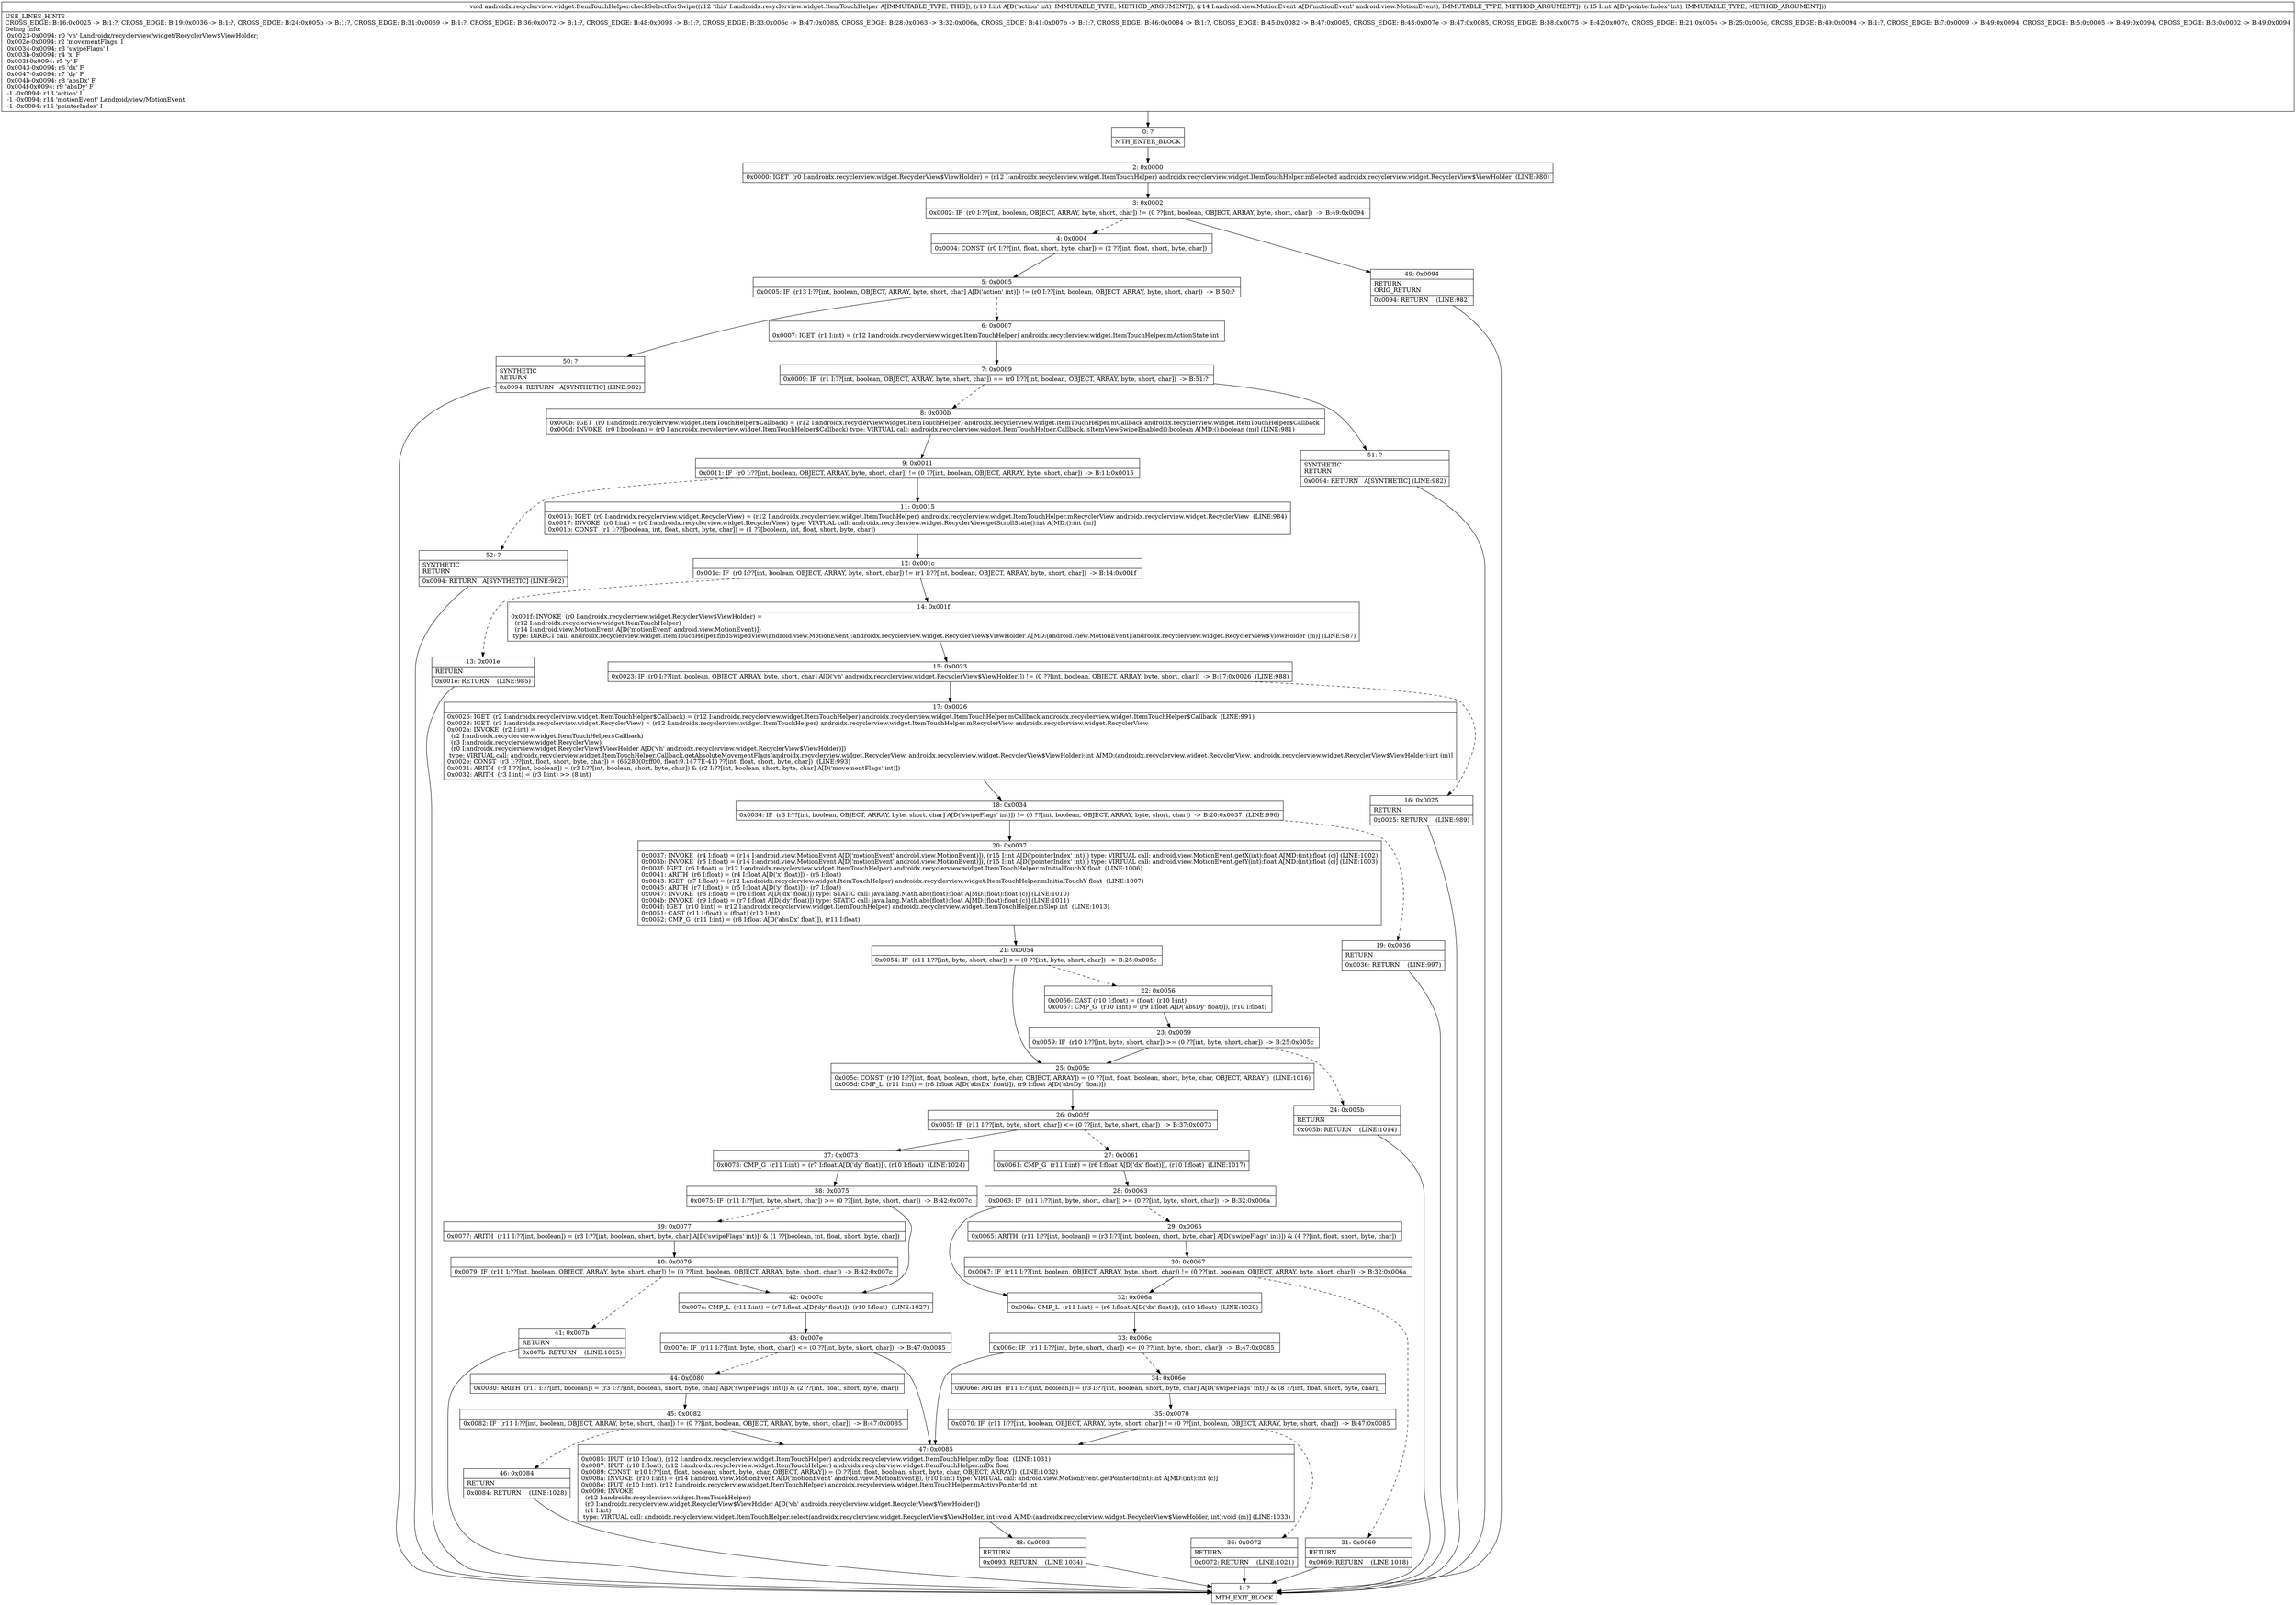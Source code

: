 digraph "CFG forandroidx.recyclerview.widget.ItemTouchHelper.checkSelectForSwipe(ILandroid\/view\/MotionEvent;I)V" {
Node_0 [shape=record,label="{0\:\ ?|MTH_ENTER_BLOCK\l}"];
Node_2 [shape=record,label="{2\:\ 0x0000|0x0000: IGET  (r0 I:androidx.recyclerview.widget.RecyclerView$ViewHolder) = (r12 I:androidx.recyclerview.widget.ItemTouchHelper) androidx.recyclerview.widget.ItemTouchHelper.mSelected androidx.recyclerview.widget.RecyclerView$ViewHolder  (LINE:980)\l}"];
Node_3 [shape=record,label="{3\:\ 0x0002|0x0002: IF  (r0 I:??[int, boolean, OBJECT, ARRAY, byte, short, char]) != (0 ??[int, boolean, OBJECT, ARRAY, byte, short, char])  \-\> B:49:0x0094 \l}"];
Node_4 [shape=record,label="{4\:\ 0x0004|0x0004: CONST  (r0 I:??[int, float, short, byte, char]) = (2 ??[int, float, short, byte, char]) \l}"];
Node_5 [shape=record,label="{5\:\ 0x0005|0x0005: IF  (r13 I:??[int, boolean, OBJECT, ARRAY, byte, short, char] A[D('action' int)]) != (r0 I:??[int, boolean, OBJECT, ARRAY, byte, short, char])  \-\> B:50:? \l}"];
Node_6 [shape=record,label="{6\:\ 0x0007|0x0007: IGET  (r1 I:int) = (r12 I:androidx.recyclerview.widget.ItemTouchHelper) androidx.recyclerview.widget.ItemTouchHelper.mActionState int \l}"];
Node_7 [shape=record,label="{7\:\ 0x0009|0x0009: IF  (r1 I:??[int, boolean, OBJECT, ARRAY, byte, short, char]) == (r0 I:??[int, boolean, OBJECT, ARRAY, byte, short, char])  \-\> B:51:? \l}"];
Node_8 [shape=record,label="{8\:\ 0x000b|0x000b: IGET  (r0 I:androidx.recyclerview.widget.ItemTouchHelper$Callback) = (r12 I:androidx.recyclerview.widget.ItemTouchHelper) androidx.recyclerview.widget.ItemTouchHelper.mCallback androidx.recyclerview.widget.ItemTouchHelper$Callback \l0x000d: INVOKE  (r0 I:boolean) = (r0 I:androidx.recyclerview.widget.ItemTouchHelper$Callback) type: VIRTUAL call: androidx.recyclerview.widget.ItemTouchHelper.Callback.isItemViewSwipeEnabled():boolean A[MD:():boolean (m)] (LINE:981)\l}"];
Node_9 [shape=record,label="{9\:\ 0x0011|0x0011: IF  (r0 I:??[int, boolean, OBJECT, ARRAY, byte, short, char]) != (0 ??[int, boolean, OBJECT, ARRAY, byte, short, char])  \-\> B:11:0x0015 \l}"];
Node_11 [shape=record,label="{11\:\ 0x0015|0x0015: IGET  (r0 I:androidx.recyclerview.widget.RecyclerView) = (r12 I:androidx.recyclerview.widget.ItemTouchHelper) androidx.recyclerview.widget.ItemTouchHelper.mRecyclerView androidx.recyclerview.widget.RecyclerView  (LINE:984)\l0x0017: INVOKE  (r0 I:int) = (r0 I:androidx.recyclerview.widget.RecyclerView) type: VIRTUAL call: androidx.recyclerview.widget.RecyclerView.getScrollState():int A[MD:():int (m)]\l0x001b: CONST  (r1 I:??[boolean, int, float, short, byte, char]) = (1 ??[boolean, int, float, short, byte, char]) \l}"];
Node_12 [shape=record,label="{12\:\ 0x001c|0x001c: IF  (r0 I:??[int, boolean, OBJECT, ARRAY, byte, short, char]) != (r1 I:??[int, boolean, OBJECT, ARRAY, byte, short, char])  \-\> B:14:0x001f \l}"];
Node_13 [shape=record,label="{13\:\ 0x001e|RETURN\l|0x001e: RETURN    (LINE:985)\l}"];
Node_1 [shape=record,label="{1\:\ ?|MTH_EXIT_BLOCK\l}"];
Node_14 [shape=record,label="{14\:\ 0x001f|0x001f: INVOKE  (r0 I:androidx.recyclerview.widget.RecyclerView$ViewHolder) = \l  (r12 I:androidx.recyclerview.widget.ItemTouchHelper)\l  (r14 I:android.view.MotionEvent A[D('motionEvent' android.view.MotionEvent)])\l type: DIRECT call: androidx.recyclerview.widget.ItemTouchHelper.findSwipedView(android.view.MotionEvent):androidx.recyclerview.widget.RecyclerView$ViewHolder A[MD:(android.view.MotionEvent):androidx.recyclerview.widget.RecyclerView$ViewHolder (m)] (LINE:987)\l}"];
Node_15 [shape=record,label="{15\:\ 0x0023|0x0023: IF  (r0 I:??[int, boolean, OBJECT, ARRAY, byte, short, char] A[D('vh' androidx.recyclerview.widget.RecyclerView$ViewHolder)]) != (0 ??[int, boolean, OBJECT, ARRAY, byte, short, char])  \-\> B:17:0x0026  (LINE:988)\l}"];
Node_16 [shape=record,label="{16\:\ 0x0025|RETURN\l|0x0025: RETURN    (LINE:989)\l}"];
Node_17 [shape=record,label="{17\:\ 0x0026|0x0026: IGET  (r2 I:androidx.recyclerview.widget.ItemTouchHelper$Callback) = (r12 I:androidx.recyclerview.widget.ItemTouchHelper) androidx.recyclerview.widget.ItemTouchHelper.mCallback androidx.recyclerview.widget.ItemTouchHelper$Callback  (LINE:991)\l0x0028: IGET  (r3 I:androidx.recyclerview.widget.RecyclerView) = (r12 I:androidx.recyclerview.widget.ItemTouchHelper) androidx.recyclerview.widget.ItemTouchHelper.mRecyclerView androidx.recyclerview.widget.RecyclerView \l0x002a: INVOKE  (r2 I:int) = \l  (r2 I:androidx.recyclerview.widget.ItemTouchHelper$Callback)\l  (r3 I:androidx.recyclerview.widget.RecyclerView)\l  (r0 I:androidx.recyclerview.widget.RecyclerView$ViewHolder A[D('vh' androidx.recyclerview.widget.RecyclerView$ViewHolder)])\l type: VIRTUAL call: androidx.recyclerview.widget.ItemTouchHelper.Callback.getAbsoluteMovementFlags(androidx.recyclerview.widget.RecyclerView, androidx.recyclerview.widget.RecyclerView$ViewHolder):int A[MD:(androidx.recyclerview.widget.RecyclerView, androidx.recyclerview.widget.RecyclerView$ViewHolder):int (m)]\l0x002e: CONST  (r3 I:??[int, float, short, byte, char]) = (65280(0xff00, float:9.1477E\-41) ??[int, float, short, byte, char])  (LINE:993)\l0x0031: ARITH  (r3 I:??[int, boolean]) = (r3 I:??[int, boolean, short, byte, char]) & (r2 I:??[int, boolean, short, byte, char] A[D('movementFlags' int)]) \l0x0032: ARITH  (r3 I:int) = (r3 I:int) \>\> (8 int) \l}"];
Node_18 [shape=record,label="{18\:\ 0x0034|0x0034: IF  (r3 I:??[int, boolean, OBJECT, ARRAY, byte, short, char] A[D('swipeFlags' int)]) != (0 ??[int, boolean, OBJECT, ARRAY, byte, short, char])  \-\> B:20:0x0037  (LINE:996)\l}"];
Node_19 [shape=record,label="{19\:\ 0x0036|RETURN\l|0x0036: RETURN    (LINE:997)\l}"];
Node_20 [shape=record,label="{20\:\ 0x0037|0x0037: INVOKE  (r4 I:float) = (r14 I:android.view.MotionEvent A[D('motionEvent' android.view.MotionEvent)]), (r15 I:int A[D('pointerIndex' int)]) type: VIRTUAL call: android.view.MotionEvent.getX(int):float A[MD:(int):float (c)] (LINE:1002)\l0x003b: INVOKE  (r5 I:float) = (r14 I:android.view.MotionEvent A[D('motionEvent' android.view.MotionEvent)]), (r15 I:int A[D('pointerIndex' int)]) type: VIRTUAL call: android.view.MotionEvent.getY(int):float A[MD:(int):float (c)] (LINE:1003)\l0x003f: IGET  (r6 I:float) = (r12 I:androidx.recyclerview.widget.ItemTouchHelper) androidx.recyclerview.widget.ItemTouchHelper.mInitialTouchX float  (LINE:1006)\l0x0041: ARITH  (r6 I:float) = (r4 I:float A[D('x' float)]) \- (r6 I:float) \l0x0043: IGET  (r7 I:float) = (r12 I:androidx.recyclerview.widget.ItemTouchHelper) androidx.recyclerview.widget.ItemTouchHelper.mInitialTouchY float  (LINE:1007)\l0x0045: ARITH  (r7 I:float) = (r5 I:float A[D('y' float)]) \- (r7 I:float) \l0x0047: INVOKE  (r8 I:float) = (r6 I:float A[D('dx' float)]) type: STATIC call: java.lang.Math.abs(float):float A[MD:(float):float (c)] (LINE:1010)\l0x004b: INVOKE  (r9 I:float) = (r7 I:float A[D('dy' float)]) type: STATIC call: java.lang.Math.abs(float):float A[MD:(float):float (c)] (LINE:1011)\l0x004f: IGET  (r10 I:int) = (r12 I:androidx.recyclerview.widget.ItemTouchHelper) androidx.recyclerview.widget.ItemTouchHelper.mSlop int  (LINE:1013)\l0x0051: CAST (r11 I:float) = (float) (r10 I:int) \l0x0052: CMP_G  (r11 I:int) = (r8 I:float A[D('absDx' float)]), (r11 I:float) \l}"];
Node_21 [shape=record,label="{21\:\ 0x0054|0x0054: IF  (r11 I:??[int, byte, short, char]) \>= (0 ??[int, byte, short, char])  \-\> B:25:0x005c \l}"];
Node_22 [shape=record,label="{22\:\ 0x0056|0x0056: CAST (r10 I:float) = (float) (r10 I:int) \l0x0057: CMP_G  (r10 I:int) = (r9 I:float A[D('absDy' float)]), (r10 I:float) \l}"];
Node_23 [shape=record,label="{23\:\ 0x0059|0x0059: IF  (r10 I:??[int, byte, short, char]) \>= (0 ??[int, byte, short, char])  \-\> B:25:0x005c \l}"];
Node_24 [shape=record,label="{24\:\ 0x005b|RETURN\l|0x005b: RETURN    (LINE:1014)\l}"];
Node_25 [shape=record,label="{25\:\ 0x005c|0x005c: CONST  (r10 I:??[int, float, boolean, short, byte, char, OBJECT, ARRAY]) = (0 ??[int, float, boolean, short, byte, char, OBJECT, ARRAY])  (LINE:1016)\l0x005d: CMP_L  (r11 I:int) = (r8 I:float A[D('absDx' float)]), (r9 I:float A[D('absDy' float)]) \l}"];
Node_26 [shape=record,label="{26\:\ 0x005f|0x005f: IF  (r11 I:??[int, byte, short, char]) \<= (0 ??[int, byte, short, char])  \-\> B:37:0x0073 \l}"];
Node_27 [shape=record,label="{27\:\ 0x0061|0x0061: CMP_G  (r11 I:int) = (r6 I:float A[D('dx' float)]), (r10 I:float)  (LINE:1017)\l}"];
Node_28 [shape=record,label="{28\:\ 0x0063|0x0063: IF  (r11 I:??[int, byte, short, char]) \>= (0 ??[int, byte, short, char])  \-\> B:32:0x006a \l}"];
Node_29 [shape=record,label="{29\:\ 0x0065|0x0065: ARITH  (r11 I:??[int, boolean]) = (r3 I:??[int, boolean, short, byte, char] A[D('swipeFlags' int)]) & (4 ??[int, float, short, byte, char]) \l}"];
Node_30 [shape=record,label="{30\:\ 0x0067|0x0067: IF  (r11 I:??[int, boolean, OBJECT, ARRAY, byte, short, char]) != (0 ??[int, boolean, OBJECT, ARRAY, byte, short, char])  \-\> B:32:0x006a \l}"];
Node_31 [shape=record,label="{31\:\ 0x0069|RETURN\l|0x0069: RETURN    (LINE:1018)\l}"];
Node_32 [shape=record,label="{32\:\ 0x006a|0x006a: CMP_L  (r11 I:int) = (r6 I:float A[D('dx' float)]), (r10 I:float)  (LINE:1020)\l}"];
Node_33 [shape=record,label="{33\:\ 0x006c|0x006c: IF  (r11 I:??[int, byte, short, char]) \<= (0 ??[int, byte, short, char])  \-\> B:47:0x0085 \l}"];
Node_34 [shape=record,label="{34\:\ 0x006e|0x006e: ARITH  (r11 I:??[int, boolean]) = (r3 I:??[int, boolean, short, byte, char] A[D('swipeFlags' int)]) & (8 ??[int, float, short, byte, char]) \l}"];
Node_35 [shape=record,label="{35\:\ 0x0070|0x0070: IF  (r11 I:??[int, boolean, OBJECT, ARRAY, byte, short, char]) != (0 ??[int, boolean, OBJECT, ARRAY, byte, short, char])  \-\> B:47:0x0085 \l}"];
Node_36 [shape=record,label="{36\:\ 0x0072|RETURN\l|0x0072: RETURN    (LINE:1021)\l}"];
Node_47 [shape=record,label="{47\:\ 0x0085|0x0085: IPUT  (r10 I:float), (r12 I:androidx.recyclerview.widget.ItemTouchHelper) androidx.recyclerview.widget.ItemTouchHelper.mDy float  (LINE:1031)\l0x0087: IPUT  (r10 I:float), (r12 I:androidx.recyclerview.widget.ItemTouchHelper) androidx.recyclerview.widget.ItemTouchHelper.mDx float \l0x0089: CONST  (r10 I:??[int, float, boolean, short, byte, char, OBJECT, ARRAY]) = (0 ??[int, float, boolean, short, byte, char, OBJECT, ARRAY])  (LINE:1032)\l0x008a: INVOKE  (r10 I:int) = (r14 I:android.view.MotionEvent A[D('motionEvent' android.view.MotionEvent)]), (r10 I:int) type: VIRTUAL call: android.view.MotionEvent.getPointerId(int):int A[MD:(int):int (c)]\l0x008e: IPUT  (r10 I:int), (r12 I:androidx.recyclerview.widget.ItemTouchHelper) androidx.recyclerview.widget.ItemTouchHelper.mActivePointerId int \l0x0090: INVOKE  \l  (r12 I:androidx.recyclerview.widget.ItemTouchHelper)\l  (r0 I:androidx.recyclerview.widget.RecyclerView$ViewHolder A[D('vh' androidx.recyclerview.widget.RecyclerView$ViewHolder)])\l  (r1 I:int)\l type: VIRTUAL call: androidx.recyclerview.widget.ItemTouchHelper.select(androidx.recyclerview.widget.RecyclerView$ViewHolder, int):void A[MD:(androidx.recyclerview.widget.RecyclerView$ViewHolder, int):void (m)] (LINE:1033)\l}"];
Node_48 [shape=record,label="{48\:\ 0x0093|RETURN\l|0x0093: RETURN    (LINE:1034)\l}"];
Node_37 [shape=record,label="{37\:\ 0x0073|0x0073: CMP_G  (r11 I:int) = (r7 I:float A[D('dy' float)]), (r10 I:float)  (LINE:1024)\l}"];
Node_38 [shape=record,label="{38\:\ 0x0075|0x0075: IF  (r11 I:??[int, byte, short, char]) \>= (0 ??[int, byte, short, char])  \-\> B:42:0x007c \l}"];
Node_39 [shape=record,label="{39\:\ 0x0077|0x0077: ARITH  (r11 I:??[int, boolean]) = (r3 I:??[int, boolean, short, byte, char] A[D('swipeFlags' int)]) & (1 ??[boolean, int, float, short, byte, char]) \l}"];
Node_40 [shape=record,label="{40\:\ 0x0079|0x0079: IF  (r11 I:??[int, boolean, OBJECT, ARRAY, byte, short, char]) != (0 ??[int, boolean, OBJECT, ARRAY, byte, short, char])  \-\> B:42:0x007c \l}"];
Node_41 [shape=record,label="{41\:\ 0x007b|RETURN\l|0x007b: RETURN    (LINE:1025)\l}"];
Node_42 [shape=record,label="{42\:\ 0x007c|0x007c: CMP_L  (r11 I:int) = (r7 I:float A[D('dy' float)]), (r10 I:float)  (LINE:1027)\l}"];
Node_43 [shape=record,label="{43\:\ 0x007e|0x007e: IF  (r11 I:??[int, byte, short, char]) \<= (0 ??[int, byte, short, char])  \-\> B:47:0x0085 \l}"];
Node_44 [shape=record,label="{44\:\ 0x0080|0x0080: ARITH  (r11 I:??[int, boolean]) = (r3 I:??[int, boolean, short, byte, char] A[D('swipeFlags' int)]) & (2 ??[int, float, short, byte, char]) \l}"];
Node_45 [shape=record,label="{45\:\ 0x0082|0x0082: IF  (r11 I:??[int, boolean, OBJECT, ARRAY, byte, short, char]) != (0 ??[int, boolean, OBJECT, ARRAY, byte, short, char])  \-\> B:47:0x0085 \l}"];
Node_46 [shape=record,label="{46\:\ 0x0084|RETURN\l|0x0084: RETURN    (LINE:1028)\l}"];
Node_52 [shape=record,label="{52\:\ ?|SYNTHETIC\lRETURN\l|0x0094: RETURN   A[SYNTHETIC] (LINE:982)\l}"];
Node_51 [shape=record,label="{51\:\ ?|SYNTHETIC\lRETURN\l|0x0094: RETURN   A[SYNTHETIC] (LINE:982)\l}"];
Node_50 [shape=record,label="{50\:\ ?|SYNTHETIC\lRETURN\l|0x0094: RETURN   A[SYNTHETIC] (LINE:982)\l}"];
Node_49 [shape=record,label="{49\:\ 0x0094|RETURN\lORIG_RETURN\l|0x0094: RETURN    (LINE:982)\l}"];
MethodNode[shape=record,label="{void androidx.recyclerview.widget.ItemTouchHelper.checkSelectForSwipe((r12 'this' I:androidx.recyclerview.widget.ItemTouchHelper A[IMMUTABLE_TYPE, THIS]), (r13 I:int A[D('action' int), IMMUTABLE_TYPE, METHOD_ARGUMENT]), (r14 I:android.view.MotionEvent A[D('motionEvent' android.view.MotionEvent), IMMUTABLE_TYPE, METHOD_ARGUMENT]), (r15 I:int A[D('pointerIndex' int), IMMUTABLE_TYPE, METHOD_ARGUMENT]))  | USE_LINES_HINTS\lCROSS_EDGE: B:16:0x0025 \-\> B:1:?, CROSS_EDGE: B:19:0x0036 \-\> B:1:?, CROSS_EDGE: B:24:0x005b \-\> B:1:?, CROSS_EDGE: B:31:0x0069 \-\> B:1:?, CROSS_EDGE: B:36:0x0072 \-\> B:1:?, CROSS_EDGE: B:48:0x0093 \-\> B:1:?, CROSS_EDGE: B:33:0x006c \-\> B:47:0x0085, CROSS_EDGE: B:28:0x0063 \-\> B:32:0x006a, CROSS_EDGE: B:41:0x007b \-\> B:1:?, CROSS_EDGE: B:46:0x0084 \-\> B:1:?, CROSS_EDGE: B:45:0x0082 \-\> B:47:0x0085, CROSS_EDGE: B:43:0x007e \-\> B:47:0x0085, CROSS_EDGE: B:38:0x0075 \-\> B:42:0x007c, CROSS_EDGE: B:21:0x0054 \-\> B:25:0x005c, CROSS_EDGE: B:49:0x0094 \-\> B:1:?, CROSS_EDGE: B:7:0x0009 \-\> B:49:0x0094, CROSS_EDGE: B:5:0x0005 \-\> B:49:0x0094, CROSS_EDGE: B:3:0x0002 \-\> B:49:0x0094\lDebug Info:\l  0x0023\-0x0094: r0 'vh' Landroidx\/recyclerview\/widget\/RecyclerView$ViewHolder;\l  0x002e\-0x0094: r2 'movementFlags' I\l  0x0034\-0x0094: r3 'swipeFlags' I\l  0x003b\-0x0094: r4 'x' F\l  0x003f\-0x0094: r5 'y' F\l  0x0043\-0x0094: r6 'dx' F\l  0x0047\-0x0094: r7 'dy' F\l  0x004b\-0x0094: r8 'absDx' F\l  0x004f\-0x0094: r9 'absDy' F\l  \-1 \-0x0094: r13 'action' I\l  \-1 \-0x0094: r14 'motionEvent' Landroid\/view\/MotionEvent;\l  \-1 \-0x0094: r15 'pointerIndex' I\l}"];
MethodNode -> Node_0;Node_0 -> Node_2;
Node_2 -> Node_3;
Node_3 -> Node_4[style=dashed];
Node_3 -> Node_49;
Node_4 -> Node_5;
Node_5 -> Node_6[style=dashed];
Node_5 -> Node_50;
Node_6 -> Node_7;
Node_7 -> Node_8[style=dashed];
Node_7 -> Node_51;
Node_8 -> Node_9;
Node_9 -> Node_11;
Node_9 -> Node_52[style=dashed];
Node_11 -> Node_12;
Node_12 -> Node_13[style=dashed];
Node_12 -> Node_14;
Node_13 -> Node_1;
Node_14 -> Node_15;
Node_15 -> Node_16[style=dashed];
Node_15 -> Node_17;
Node_16 -> Node_1;
Node_17 -> Node_18;
Node_18 -> Node_19[style=dashed];
Node_18 -> Node_20;
Node_19 -> Node_1;
Node_20 -> Node_21;
Node_21 -> Node_22[style=dashed];
Node_21 -> Node_25;
Node_22 -> Node_23;
Node_23 -> Node_24[style=dashed];
Node_23 -> Node_25;
Node_24 -> Node_1;
Node_25 -> Node_26;
Node_26 -> Node_27[style=dashed];
Node_26 -> Node_37;
Node_27 -> Node_28;
Node_28 -> Node_29[style=dashed];
Node_28 -> Node_32;
Node_29 -> Node_30;
Node_30 -> Node_31[style=dashed];
Node_30 -> Node_32;
Node_31 -> Node_1;
Node_32 -> Node_33;
Node_33 -> Node_34[style=dashed];
Node_33 -> Node_47;
Node_34 -> Node_35;
Node_35 -> Node_36[style=dashed];
Node_35 -> Node_47;
Node_36 -> Node_1;
Node_47 -> Node_48;
Node_48 -> Node_1;
Node_37 -> Node_38;
Node_38 -> Node_39[style=dashed];
Node_38 -> Node_42;
Node_39 -> Node_40;
Node_40 -> Node_41[style=dashed];
Node_40 -> Node_42;
Node_41 -> Node_1;
Node_42 -> Node_43;
Node_43 -> Node_44[style=dashed];
Node_43 -> Node_47;
Node_44 -> Node_45;
Node_45 -> Node_46[style=dashed];
Node_45 -> Node_47;
Node_46 -> Node_1;
Node_52 -> Node_1;
Node_51 -> Node_1;
Node_50 -> Node_1;
Node_49 -> Node_1;
}

